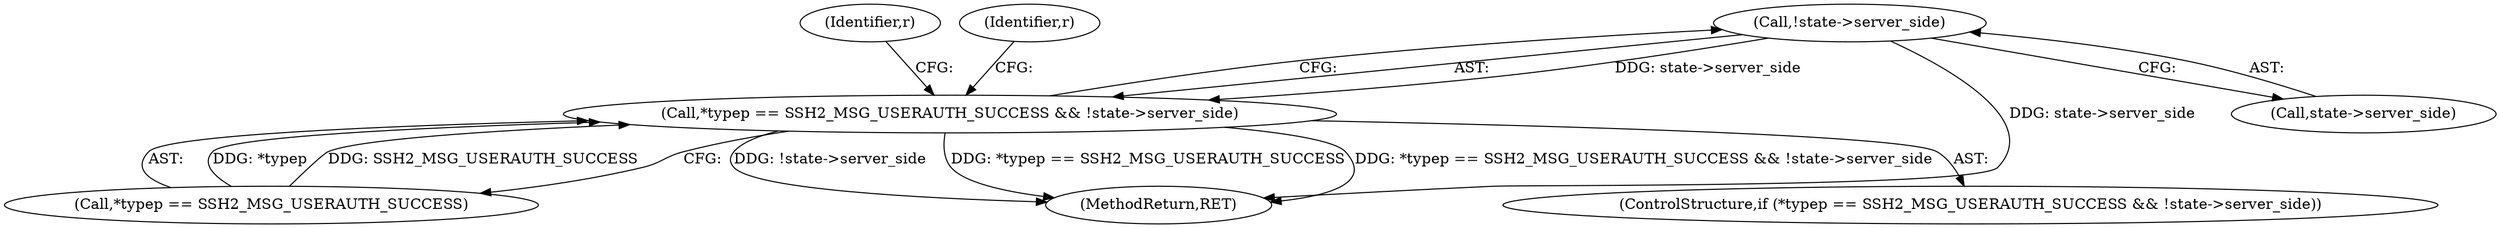 digraph "1_mindrot_28652bca29046f62c7045e933e6b931de1d16737_0@pointer" {
"1000964" [label="(Call,!state->server_side)"];
"1000959" [label="(Call,*typep == SSH2_MSG_USERAUTH_SUCCESS && !state->server_side)"];
"1000964" [label="(Call,!state->server_side)"];
"1000974" [label="(Identifier,r)"];
"1000958" [label="(ControlStructure,if (*typep == SSH2_MSG_USERAUTH_SUCCESS && !state->server_side))"];
"1000960" [label="(Call,*typep == SSH2_MSG_USERAUTH_SUCCESS)"];
"1001011" [label="(MethodReturn,RET)"];
"1000959" [label="(Call,*typep == SSH2_MSG_USERAUTH_SUCCESS && !state->server_side)"];
"1000965" [label="(Call,state->server_side)"];
"1000969" [label="(Identifier,r)"];
"1000964" -> "1000959"  [label="AST: "];
"1000964" -> "1000965"  [label="CFG: "];
"1000965" -> "1000964"  [label="AST: "];
"1000959" -> "1000964"  [label="CFG: "];
"1000964" -> "1001011"  [label="DDG: state->server_side"];
"1000964" -> "1000959"  [label="DDG: state->server_side"];
"1000959" -> "1000958"  [label="AST: "];
"1000959" -> "1000960"  [label="CFG: "];
"1000960" -> "1000959"  [label="AST: "];
"1000969" -> "1000959"  [label="CFG: "];
"1000974" -> "1000959"  [label="CFG: "];
"1000959" -> "1001011"  [label="DDG: !state->server_side"];
"1000959" -> "1001011"  [label="DDG: *typep == SSH2_MSG_USERAUTH_SUCCESS"];
"1000959" -> "1001011"  [label="DDG: *typep == SSH2_MSG_USERAUTH_SUCCESS && !state->server_side"];
"1000960" -> "1000959"  [label="DDG: *typep"];
"1000960" -> "1000959"  [label="DDG: SSH2_MSG_USERAUTH_SUCCESS"];
}
